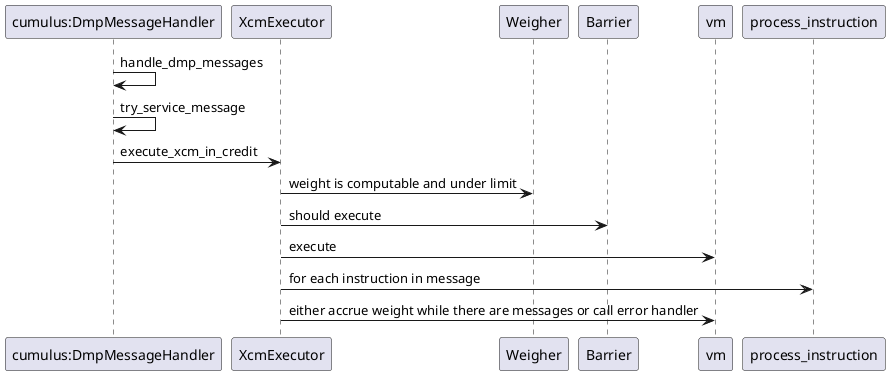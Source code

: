 @startuml
' pure Cumulus/Polkadot, not ORML flow
"cumulus:DmpMessageHandler"  -> "cumulus:DmpMessageHandler": handle_dmp_messages
"cumulus:DmpMessageHandler"  -> "cumulus:DmpMessageHandler": try_service_message
"cumulus:DmpMessageHandler" -> XcmExecutor: execute_xcm_in_credit
XcmExecutor -> Weigher : weight is computable and under limit
XcmExecutor -> Barrier : should execute
XcmExecutor -> vm : execute
XcmExecutor  -> process_instruction: for each instruction in message 
XcmExecutor -> vm : either accrue weight while there are messages or call error handler
@enduml